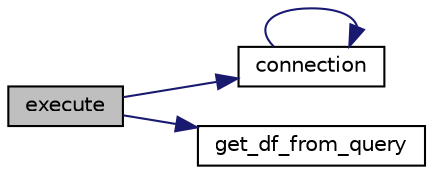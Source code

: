 digraph "execute"
{
 // LATEX_PDF_SIZE
  edge [fontname="Helvetica",fontsize="10",labelfontname="Helvetica",labelfontsize="10"];
  node [fontname="Helvetica",fontsize="10",shape=record];
  rankdir="LR";
  Node1 [label="execute",height=0.2,width=0.4,color="black", fillcolor="grey75", style="filled", fontcolor="black",tooltip=" "];
  Node1 -> Node2 [color="midnightblue",fontsize="10",style="solid",fontname="Helvetica"];
  Node2 [label="connection",height=0.2,width=0.4,color="black", fillcolor="white", style="filled",URL="$d8/dd0/namespace_d_b.html#ad3dbe604d9d89cae957428ee942de617",tooltip=" "];
  Node2 -> Node2 [color="midnightblue",fontsize="10",style="solid",fontname="Helvetica"];
  Node1 -> Node3 [color="midnightblue",fontsize="10",style="solid",fontname="Helvetica"];
  Node3 [label="get_df_from_query",height=0.2,width=0.4,color="black", fillcolor="white", style="filled",URL="$d8/dd0/namespace_d_b.html#a141e98903e337632f1da8d8136fde80b",tooltip=" "];
}
